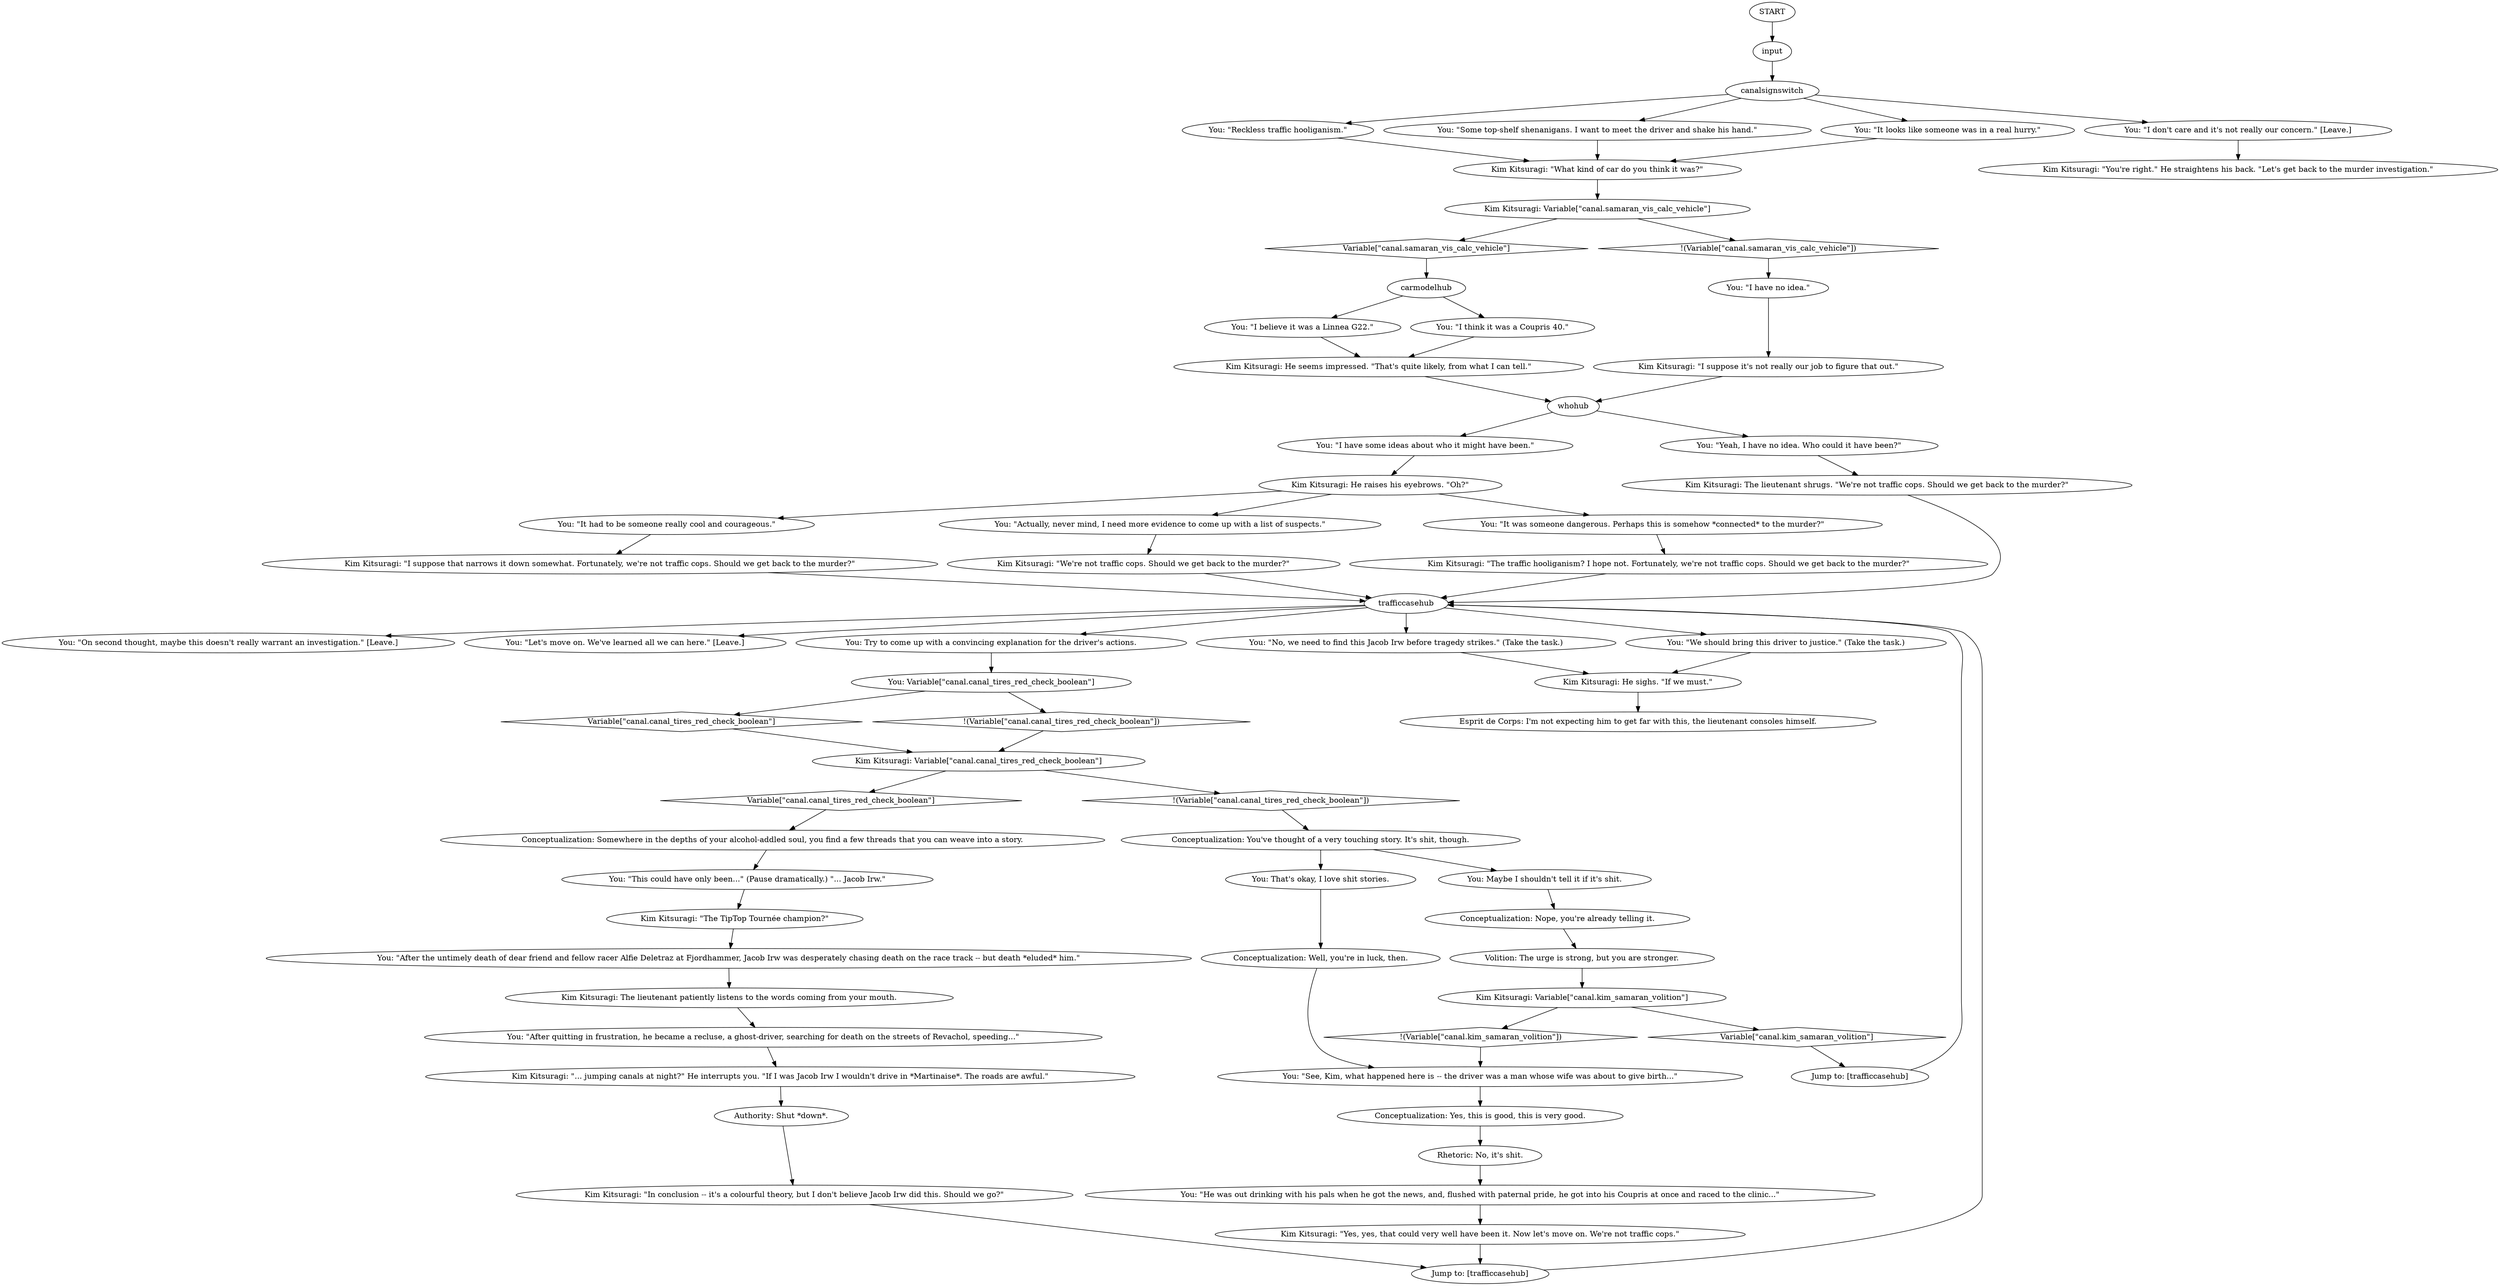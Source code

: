 # KIM SWITCH / SAMARAN BUTTER
# Kim asks you what you think might have happened at the canal.
# ==================================================
digraph G {
	  0 [label="START"];
	  1 [label="input"];
	  2 [label="You: \"Reckless traffic hooliganism.\""];
	  3 [label="You: \"Some top-shelf shenanigans. I want to meet the driver and shake his hand.\""];
	  4 [label="You: \"On second thought, maybe this doesn't really warrant an investigation.\" [Leave.]"];
	  5 [label="whohub"];
	  6 [label="Kim Kitsuragi: \"The traffic hooliganism? I hope not. Fortunately, we're not traffic cops. Should we get back to the murder?\""];
	  7 [label="trafficcasehub"];
	  8 [label="You: \"See, Kim, what happened here is -- the driver was a man whose wife was about to give birth...\""];
	  9 [label="You: \"It had to be someone really cool and courageous.\""];
	  10 [label="Esprit de Corps: I'm not expecting him to get far with this, the lieutenant consoles himself."];
	  11 [label="Kim Kitsuragi: \"You're right.\" He straightens his back. \"Let's get back to the murder investigation.\""];
	  12 [label="You: \"Actually, never mind, I need more evidence to come up with a list of suspects.\""];
	  13 [label="You: \"Let's move on. We've learned all we can here.\" [Leave.]"];
	  14 [label="Kim Kitsuragi: Variable[\"canal.kim_samaran_volition\"]"];
	  15 [label="Variable[\"canal.kim_samaran_volition\"]", shape=diamond];
	  16 [label="!(Variable[\"canal.kim_samaran_volition\"])", shape=diamond];
	  17 [label="You: \"I believe it was a Linnea G22.\""];
	  18 [label="You: \"I have no idea.\""];
	  19 [label="Kim Kitsuragi: \"I suppose it's not really our job to figure that out.\""];
	  20 [label="You: \"I don't care and it's not really our concern.\" [Leave.]"];
	  21 [label="You: That's okay, I love shit stories."];
	  22 [label="Conceptualization: Well, you're in luck, then."];
	  23 [label="Kim Kitsuragi: \"I suppose that narrows it down somewhat. Fortunately, we're not traffic cops. Should we get back to the murder?\""];
	  24 [label="You: Try to come up with a convincing explanation for the driver's actions."];
	  25 [label="You: Variable[\"canal.canal_tires_red_check_boolean\"]"];
	  26 [label="Variable[\"canal.canal_tires_red_check_boolean\"]", shape=diamond];
	  27 [label="!(Variable[\"canal.canal_tires_red_check_boolean\"])", shape=diamond];
	  28 [label="You: \"After quitting in frustration, he became a recluse, a ghost-driver, searching for death on the streets of Revachol, speeding...\""];
	  29 [label="Authority: Shut *down*."];
	  30 [label="Kim Kitsuragi: He seems impressed. \"That's quite likely, from what I can tell.\""];
	  31 [label="Jump to: [trafficcasehub]"];
	  32 [label="You: \"It was someone dangerous. Perhaps this is somehow *connected* to the murder?\""];
	  33 [label="Kim Kitsuragi: \"We're not traffic cops. Should we get back to the murder?\""];
	  34 [label="Kim Kitsuragi: Variable[\"canal.canal_tires_red_check_boolean\"]"];
	  35 [label="Variable[\"canal.canal_tires_red_check_boolean\"]", shape=diamond];
	  36 [label="!(Variable[\"canal.canal_tires_red_check_boolean\"])", shape=diamond];
	  37 [label="Conceptualization: Somewhere in the depths of your alcohol-addled soul, you find a few threads that you can weave into a story."];
	  38 [label="Kim Kitsuragi: \"What kind of car do you think it was?\""];
	  39 [label="Kim Kitsuragi: He raises his eyebrows. \"Oh?\""];
	  40 [label="carmodelhub"];
	  41 [label="You: \"I have some ideas about who it might have been.\""];
	  42 [label="Kim Kitsuragi: \"In conclusion -- it's a colourful theory, but I don't believe Jacob Irw did this. Should we go?\""];
	  43 [label="You: \"I think it was a Coupris 40.\""];
	  44 [label="You: \"It looks like someone was in a real hurry.\""];
	  45 [label="You: \"He was out drinking with his pals when he got the news, and, flushed with paternal pride, he got into his Coupris at once and raced to the clinic...\""];
	  46 [label="Kim Kitsuragi: He sighs. \"If we must.\""];
	  47 [label="Kim Kitsuragi: \"The TipTop Tournée champion?\""];
	  48 [label="You: \"Yeah, I have no idea. Who could it have been?\""];
	  49 [label="Kim Kitsuragi: The lieutenant shrugs. \"We're not traffic cops. Should we get back to the murder?\""];
	  50 [label="Kim Kitsuragi: \"Yes, yes, that could very well have been it. Now let's move on. We're not traffic cops.\""];
	  51 [label="Conceptualization: You've thought of a very touching story. It's shit, though."];
	  52 [label="You: \"No, we need to find this Jacob Irw before tragedy strikes.\" (Take the task.)"];
	  53 [label="Jump to: [trafficcasehub]"];
	  54 [label="Kim Kitsuragi: \"... jumping canals at night?\" He interrupts you. \"If I was Jacob Irw I wouldn't drive in *Martinaise*. The roads are awful.\""];
	  55 [label="Kim Kitsuragi: The lieutenant patiently listens to the words coming from your mouth."];
	  56 [label="You: \"We should bring this driver to justice.\" (Take the task.)"];
	  57 [label="Kim Kitsuragi: Variable[\"canal.samaran_vis_calc_vehicle\"]"];
	  58 [label="Variable[\"canal.samaran_vis_calc_vehicle\"]", shape=diamond];
	  59 [label="!(Variable[\"canal.samaran_vis_calc_vehicle\"])", shape=diamond];
	  60 [label="You: Maybe I shouldn't tell it if it's shit."];
	  61 [label="Conceptualization: Yes, this is good, this is very good."];
	  62 [label="Conceptualization: Nope, you're already telling it."];
	  63 [label="Volition: The urge is strong, but you are stronger."];
	  64 [label="canalsignswitch"];
	  65 [label="You: \"After the untimely death of dear friend and fellow racer Alfie Deletraz at Fjordhammer, Jacob Irw was desperately chasing death on the race track -- but death *eluded* him.\""];
	  66 [label="Rhetoric: No, it's shit."];
	  67 [label="You: \"This could have only been...\" (Pause dramatically.) \"... Jacob Irw.\""];
	  0 -> 1
	  1 -> 64
	  2 -> 38
	  3 -> 38
	  5 -> 48
	  5 -> 41
	  6 -> 7
	  7 -> 4
	  7 -> 13
	  7 -> 52
	  7 -> 24
	  7 -> 56
	  8 -> 61
	  9 -> 23
	  12 -> 33
	  14 -> 16
	  14 -> 15
	  15 -> 31
	  16 -> 8
	  17 -> 30
	  18 -> 19
	  19 -> 5
	  20 -> 11
	  21 -> 22
	  22 -> 8
	  23 -> 7
	  24 -> 25
	  25 -> 26
	  25 -> 27
	  26 -> 34
	  27 -> 34
	  28 -> 54
	  29 -> 42
	  30 -> 5
	  31 -> 7
	  32 -> 6
	  33 -> 7
	  34 -> 35
	  34 -> 36
	  35 -> 37
	  36 -> 51
	  37 -> 67
	  38 -> 57
	  39 -> 32
	  39 -> 9
	  39 -> 12
	  40 -> 17
	  40 -> 43
	  41 -> 39
	  42 -> 53
	  43 -> 30
	  44 -> 38
	  45 -> 50
	  46 -> 10
	  47 -> 65
	  48 -> 49
	  49 -> 7
	  50 -> 53
	  51 -> 60
	  51 -> 21
	  52 -> 46
	  53 -> 7
	  54 -> 29
	  55 -> 28
	  56 -> 46
	  57 -> 58
	  57 -> 59
	  58 -> 40
	  59 -> 18
	  60 -> 62
	  61 -> 66
	  62 -> 63
	  63 -> 14
	  64 -> 2
	  64 -> 3
	  64 -> 44
	  64 -> 20
	  65 -> 55
	  66 -> 45
	  67 -> 47
}

